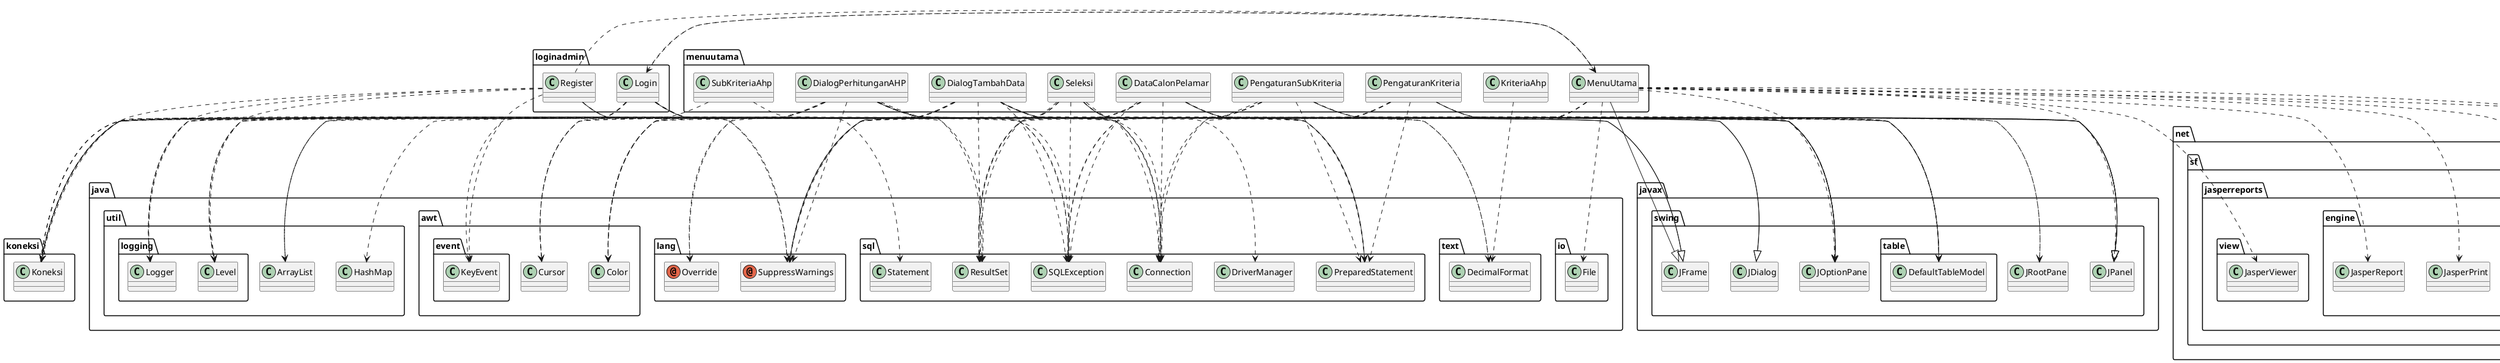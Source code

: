 @startuml
annotation java.lang.Override
annotation java.lang.SuppressWarnings
class com.mysql.jdbc.Connection
class java.awt.Color
class java.awt.Cursor
class java.awt.event.KeyEvent
class java.io.File
class java.sql.Connection
class java.sql.DriverManager
class java.sql.PreparedStatement
class java.sql.ResultSet
class java.sql.SQLException
class java.sql.Statement
class java.text.DecimalFormat
class java.util.ArrayList
class java.util.HashMap
class java.util.logging.Level
class java.util.logging.Logger
class javax.swing.JDialog
class javax.swing.JFrame
class javax.swing.JOptionPane
class javax.swing.JPanel
class javax.swing.JRootPane
class javax.swing.table.DefaultTableModel
class koneksi.Koneksi
class loginadmin.Login
class loginadmin.Register
class menuutama.DataCalonPelamar
class menuutama.DialogPerhitunganAHP
class menuutama.DialogTambahData
class menuutama.KriteriaAhp
class menuutama.MenuUtama
class menuutama.PengaturanKriteria
class menuutama.PengaturanSubKriteria
class menuutama.Seleksi
class menuutama.SubKriteriaAhp
class net.sf.jasperreports.engine.JasperFillManager
class net.sf.jasperreports.engine.JasperPrint
class net.sf.jasperreports.engine.JasperReport
class net.sf.jasperreports.engine.util.JRLoader
class net.sf.jasperreports.view.JasperViewer
koneksi.Koneksi ..> java.sql.Connection
koneksi.Koneksi ..> java.sql.DriverManager
koneksi.Koneksi ..> java.sql.SQLException
loginadmin.Login ..> java.lang.SuppressWarnings
loginadmin.Login ..> java.awt.event.KeyEvent
loginadmin.Login ..> java.sql.Connection
loginadmin.Login ..> java.sql.ResultSet
loginadmin.Login ..> java.sql.SQLException
loginadmin.Login ..> java.sql.Statement
loginadmin.Login ..> java.util.logging.Level
loginadmin.Login ..> java.util.logging.Logger
loginadmin.Login --|> javax.swing.JFrame
loginadmin.Login ..> javax.swing.JOptionPane
loginadmin.Login ..> koneksi.Koneksi
loginadmin.Login ..> menuutama.MenuUtama
loginadmin.Register ..> java.lang.SuppressWarnings
loginadmin.Register ..> java.awt.event.KeyEvent
loginadmin.Register ..> java.util.logging.Level
loginadmin.Register ..> java.util.logging.Logger
loginadmin.Register --|> javax.swing.JFrame
loginadmin.Register ..> javax.swing.JOptionPane
loginadmin.Register ..> koneksi.Koneksi
loginadmin.Register ..> menuutama.MenuUtama
menuutama.DataCalonPelamar ..> java.lang.SuppressWarnings
menuutama.DataCalonPelamar ..> java.awt.Color
menuutama.DataCalonPelamar ..> java.sql.Connection
menuutama.DataCalonPelamar ..> java.sql.PreparedStatement
menuutama.DataCalonPelamar ..> java.sql.ResultSet
menuutama.DataCalonPelamar ..> java.sql.SQLException
menuutama.DataCalonPelamar ..> javax.swing.JOptionPane
menuutama.DataCalonPelamar --|> javax.swing.JPanel
menuutama.DataCalonPelamar ..> javax.swing.table.DefaultTableModel
menuutama.DataCalonPelamar ..> koneksi.Koneksi
menuutama.DialogPerhitunganAHP ..> java.lang.Override
menuutama.DialogPerhitunganAHP ..> java.lang.SuppressWarnings
menuutama.DialogPerhitunganAHP ..> java.awt.Color
menuutama.DialogPerhitunganAHP ..> java.awt.Cursor
menuutama.DialogPerhitunganAHP ..> java.sql.Connection
menuutama.DialogPerhitunganAHP ..> java.sql.PreparedStatement
menuutama.DialogPerhitunganAHP ..> java.sql.ResultSet
menuutama.DialogPerhitunganAHP ..> java.sql.SQLException
menuutama.DialogPerhitunganAHP ..> java.text.DecimalFormat
menuutama.DialogPerhitunganAHP ..> java.util.ArrayList
menuutama.DialogPerhitunganAHP ..> java.util.logging.Level
menuutama.DialogPerhitunganAHP ..> java.util.logging.Logger
menuutama.DialogPerhitunganAHP --|> javax.swing.JDialog
menuutama.DialogPerhitunganAHP ..> javax.swing.JOptionPane
menuutama.DialogPerhitunganAHP ..> javax.swing.JRootPane
menuutama.DialogPerhitunganAHP ..> javax.swing.table.DefaultTableModel
menuutama.DialogPerhitunganAHP ..> koneksi.Koneksi
menuutama.DialogTambahData ..> java.lang.Override
menuutama.DialogTambahData ..> java.lang.SuppressWarnings
menuutama.DialogTambahData ..> java.awt.Color
menuutama.DialogTambahData ..> java.awt.Cursor
menuutama.DialogTambahData ..> java.sql.Connection
menuutama.DialogTambahData ..> java.sql.PreparedStatement
menuutama.DialogTambahData ..> java.sql.ResultSet
menuutama.DialogTambahData ..> java.sql.SQLException
menuutama.DialogTambahData ..> java.util.logging.Level
menuutama.DialogTambahData ..> java.util.logging.Logger
menuutama.DialogTambahData --|> javax.swing.JDialog
menuutama.DialogTambahData ..> javax.swing.JOptionPane
menuutama.DialogTambahData ..> javax.swing.JRootPane
menuutama.DialogTambahData ..> javax.swing.table.DefaultTableModel
menuutama.DialogTambahData ..> koneksi.Koneksi
menuutama.KriteriaAhp ..> java.text.DecimalFormat
menuutama.MenuUtama ..> java.lang.SuppressWarnings
menuutama.MenuUtama ..> com.mysql.jdbc.Connection
menuutama.MenuUtama ..> java.awt.Color
menuutama.MenuUtama ..> java.awt.Cursor
menuutama.MenuUtama ..> java.io.File
menuutama.MenuUtama ..> java.util.HashMap
menuutama.MenuUtama --|> javax.swing.JFrame
menuutama.MenuUtama ..> javax.swing.JOptionPane
menuutama.MenuUtama ..> javax.swing.JPanel
menuutama.MenuUtama ..> koneksi.Koneksi
menuutama.MenuUtama ..> loginadmin.Login
menuutama.MenuUtama ..> net.sf.jasperreports.engine.JasperFillManager
menuutama.MenuUtama ..> net.sf.jasperreports.engine.JasperPrint
menuutama.MenuUtama ..> net.sf.jasperreports.engine.JasperReport
menuutama.MenuUtama ..> net.sf.jasperreports.engine.util.JRLoader
menuutama.MenuUtama ..> net.sf.jasperreports.view.JasperViewer
menuutama.PengaturanKriteria ..> java.lang.SuppressWarnings
menuutama.PengaturanKriteria ..> java.sql.Connection
menuutama.PengaturanKriteria ..> java.sql.PreparedStatement
menuutama.PengaturanKriteria ..> java.sql.ResultSet
menuutama.PengaturanKriteria ..> java.sql.SQLException
menuutama.PengaturanKriteria ..> javax.swing.JOptionPane
menuutama.PengaturanKriteria --|> javax.swing.JPanel
menuutama.PengaturanKriteria ..> javax.swing.table.DefaultTableModel
menuutama.PengaturanKriteria ..> koneksi.Koneksi
menuutama.PengaturanSubKriteria ..> java.lang.SuppressWarnings
menuutama.PengaturanSubKriteria ..> java.sql.Connection
menuutama.PengaturanSubKriteria ..> java.sql.PreparedStatement
menuutama.PengaturanSubKriteria ..> java.sql.ResultSet
menuutama.PengaturanSubKriteria ..> java.sql.SQLException
menuutama.PengaturanSubKriteria ..> javax.swing.JOptionPane
menuutama.PengaturanSubKriteria --|> javax.swing.JPanel
menuutama.PengaturanSubKriteria ..> javax.swing.table.DefaultTableModel
menuutama.PengaturanSubKriteria ..> koneksi.Koneksi
menuutama.Seleksi ..> java.lang.SuppressWarnings
menuutama.Seleksi ..> java.sql.Connection
menuutama.Seleksi ..> java.sql.PreparedStatement
menuutama.Seleksi ..> java.sql.ResultSet
menuutama.Seleksi ..> java.sql.SQLException
menuutama.Seleksi ..> java.util.ArrayList
menuutama.Seleksi ..> javax.swing.JOptionPane
menuutama.Seleksi --|> javax.swing.JPanel
menuutama.Seleksi ..> javax.swing.table.DefaultTableModel
menuutama.Seleksi ..> koneksi.Koneksi
menuutama.SubKriteriaAhp ..> java.text.DecimalFormat
menuutama.SubKriteriaAhp ..> java.util.ArrayList
@enduml